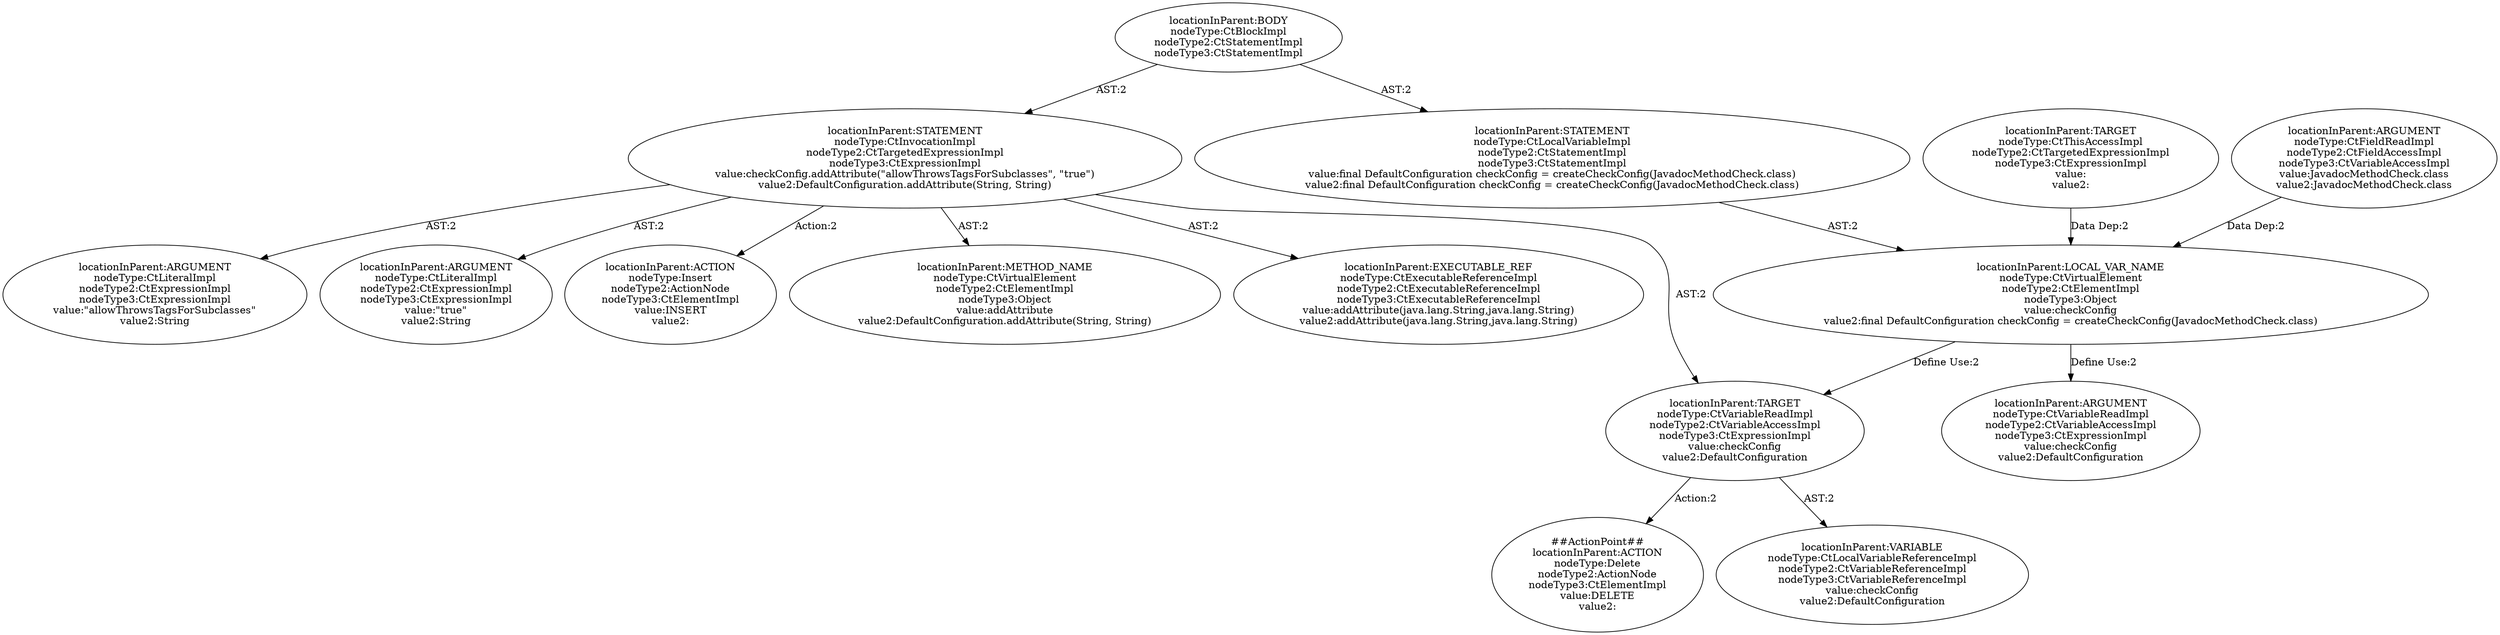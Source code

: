 digraph "Pattern" {
0 [label="##ActionPoint##
locationInParent:ACTION
nodeType:Delete
nodeType2:ActionNode
nodeType3:CtElementImpl
value:DELETE
value2:" shape=ellipse]
1 [label="locationInParent:TARGET
nodeType:CtVariableReadImpl
nodeType2:CtVariableAccessImpl
nodeType3:CtExpressionImpl
value:checkConfig
value2:DefaultConfiguration" shape=ellipse]
2 [label="locationInParent:LOCAL_VAR_NAME
nodeType:CtVirtualElement
nodeType2:CtElementImpl
nodeType3:Object
value:checkConfig
value2:final DefaultConfiguration checkConfig = createCheckConfig(JavadocMethodCheck.class)" shape=ellipse]
3 [label="locationInParent:STATEMENT
nodeType:CtLocalVariableImpl
nodeType2:CtStatementImpl
nodeType3:CtStatementImpl
value:final DefaultConfiguration checkConfig = createCheckConfig(JavadocMethodCheck.class)
value2:final DefaultConfiguration checkConfig = createCheckConfig(JavadocMethodCheck.class)" shape=ellipse]
4 [label="locationInParent:TARGET
nodeType:CtThisAccessImpl
nodeType2:CtTargetedExpressionImpl
nodeType3:CtExpressionImpl
value:
value2:" shape=ellipse]
5 [label="locationInParent:ARGUMENT
nodeType:CtFieldReadImpl
nodeType2:CtFieldAccessImpl
nodeType3:CtVariableAccessImpl
value:JavadocMethodCheck.class
value2:JavadocMethodCheck.class" shape=ellipse]
6 [label="locationInParent:ARGUMENT
nodeType:CtVariableReadImpl
nodeType2:CtVariableAccessImpl
nodeType3:CtExpressionImpl
value:checkConfig
value2:DefaultConfiguration" shape=ellipse]
7 [label="locationInParent:STATEMENT
nodeType:CtInvocationImpl
nodeType2:CtTargetedExpressionImpl
nodeType3:CtExpressionImpl
value:checkConfig.addAttribute(\"allowThrowsTagsForSubclasses\", \"true\")
value2:DefaultConfiguration.addAttribute(String, String)" shape=ellipse]
8 [label="locationInParent:BODY
nodeType:CtBlockImpl
nodeType2:CtStatementImpl
nodeType3:CtStatementImpl" shape=ellipse]
9 [label="locationInParent:METHOD_NAME
nodeType:CtVirtualElement
nodeType2:CtElementImpl
nodeType3:Object
value:addAttribute
value2:DefaultConfiguration.addAttribute(String, String)" shape=ellipse]
10 [label="locationInParent:EXECUTABLE_REF
nodeType:CtExecutableReferenceImpl
nodeType2:CtExecutableReferenceImpl
nodeType3:CtExecutableReferenceImpl
value:addAttribute(java.lang.String,java.lang.String)
value2:addAttribute(java.lang.String,java.lang.String)" shape=ellipse]
11 [label="locationInParent:ARGUMENT
nodeType:CtLiteralImpl
nodeType2:CtExpressionImpl
nodeType3:CtExpressionImpl
value:\"allowThrowsTagsForSubclasses\"
value2:String" shape=ellipse]
12 [label="locationInParent:ARGUMENT
nodeType:CtLiteralImpl
nodeType2:CtExpressionImpl
nodeType3:CtExpressionImpl
value:\"true\"
value2:String" shape=ellipse]
13 [label="locationInParent:ACTION
nodeType:Insert
nodeType2:ActionNode
nodeType3:CtElementImpl
value:INSERT
value2:" shape=ellipse]
14 [label="locationInParent:VARIABLE
nodeType:CtLocalVariableReferenceImpl
nodeType2:CtVariableReferenceImpl
nodeType3:CtVariableReferenceImpl
value:checkConfig
value2:DefaultConfiguration" shape=ellipse]
1 -> 0 [label="Action:2"];
1 -> 14 [label="AST:2"];
2 -> 1 [label="Define Use:2"];
2 -> 6 [label="Define Use:2"];
3 -> 2 [label="AST:2"];
4 -> 2 [label="Data Dep:2"];
5 -> 2 [label="Data Dep:2"];
7 -> 1 [label="AST:2"];
7 -> 9 [label="AST:2"];
7 -> 10 [label="AST:2"];
7 -> 11 [label="AST:2"];
7 -> 12 [label="AST:2"];
7 -> 13 [label="Action:2"];
8 -> 3 [label="AST:2"];
8 -> 7 [label="AST:2"];
}